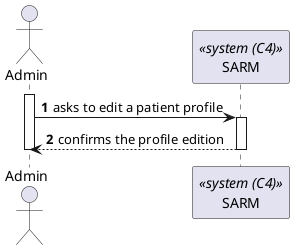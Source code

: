 @startuml process-view
autonumber

actor "Admin" as adm
participant "SARM" as sarm <<system (C4)>>

activate adm
    adm -> sarm : asks to edit a patient profile
    activate sarm
        sarm --> adm : confirms the profile edition
    deactivate sarm
deactivate adm

@endum